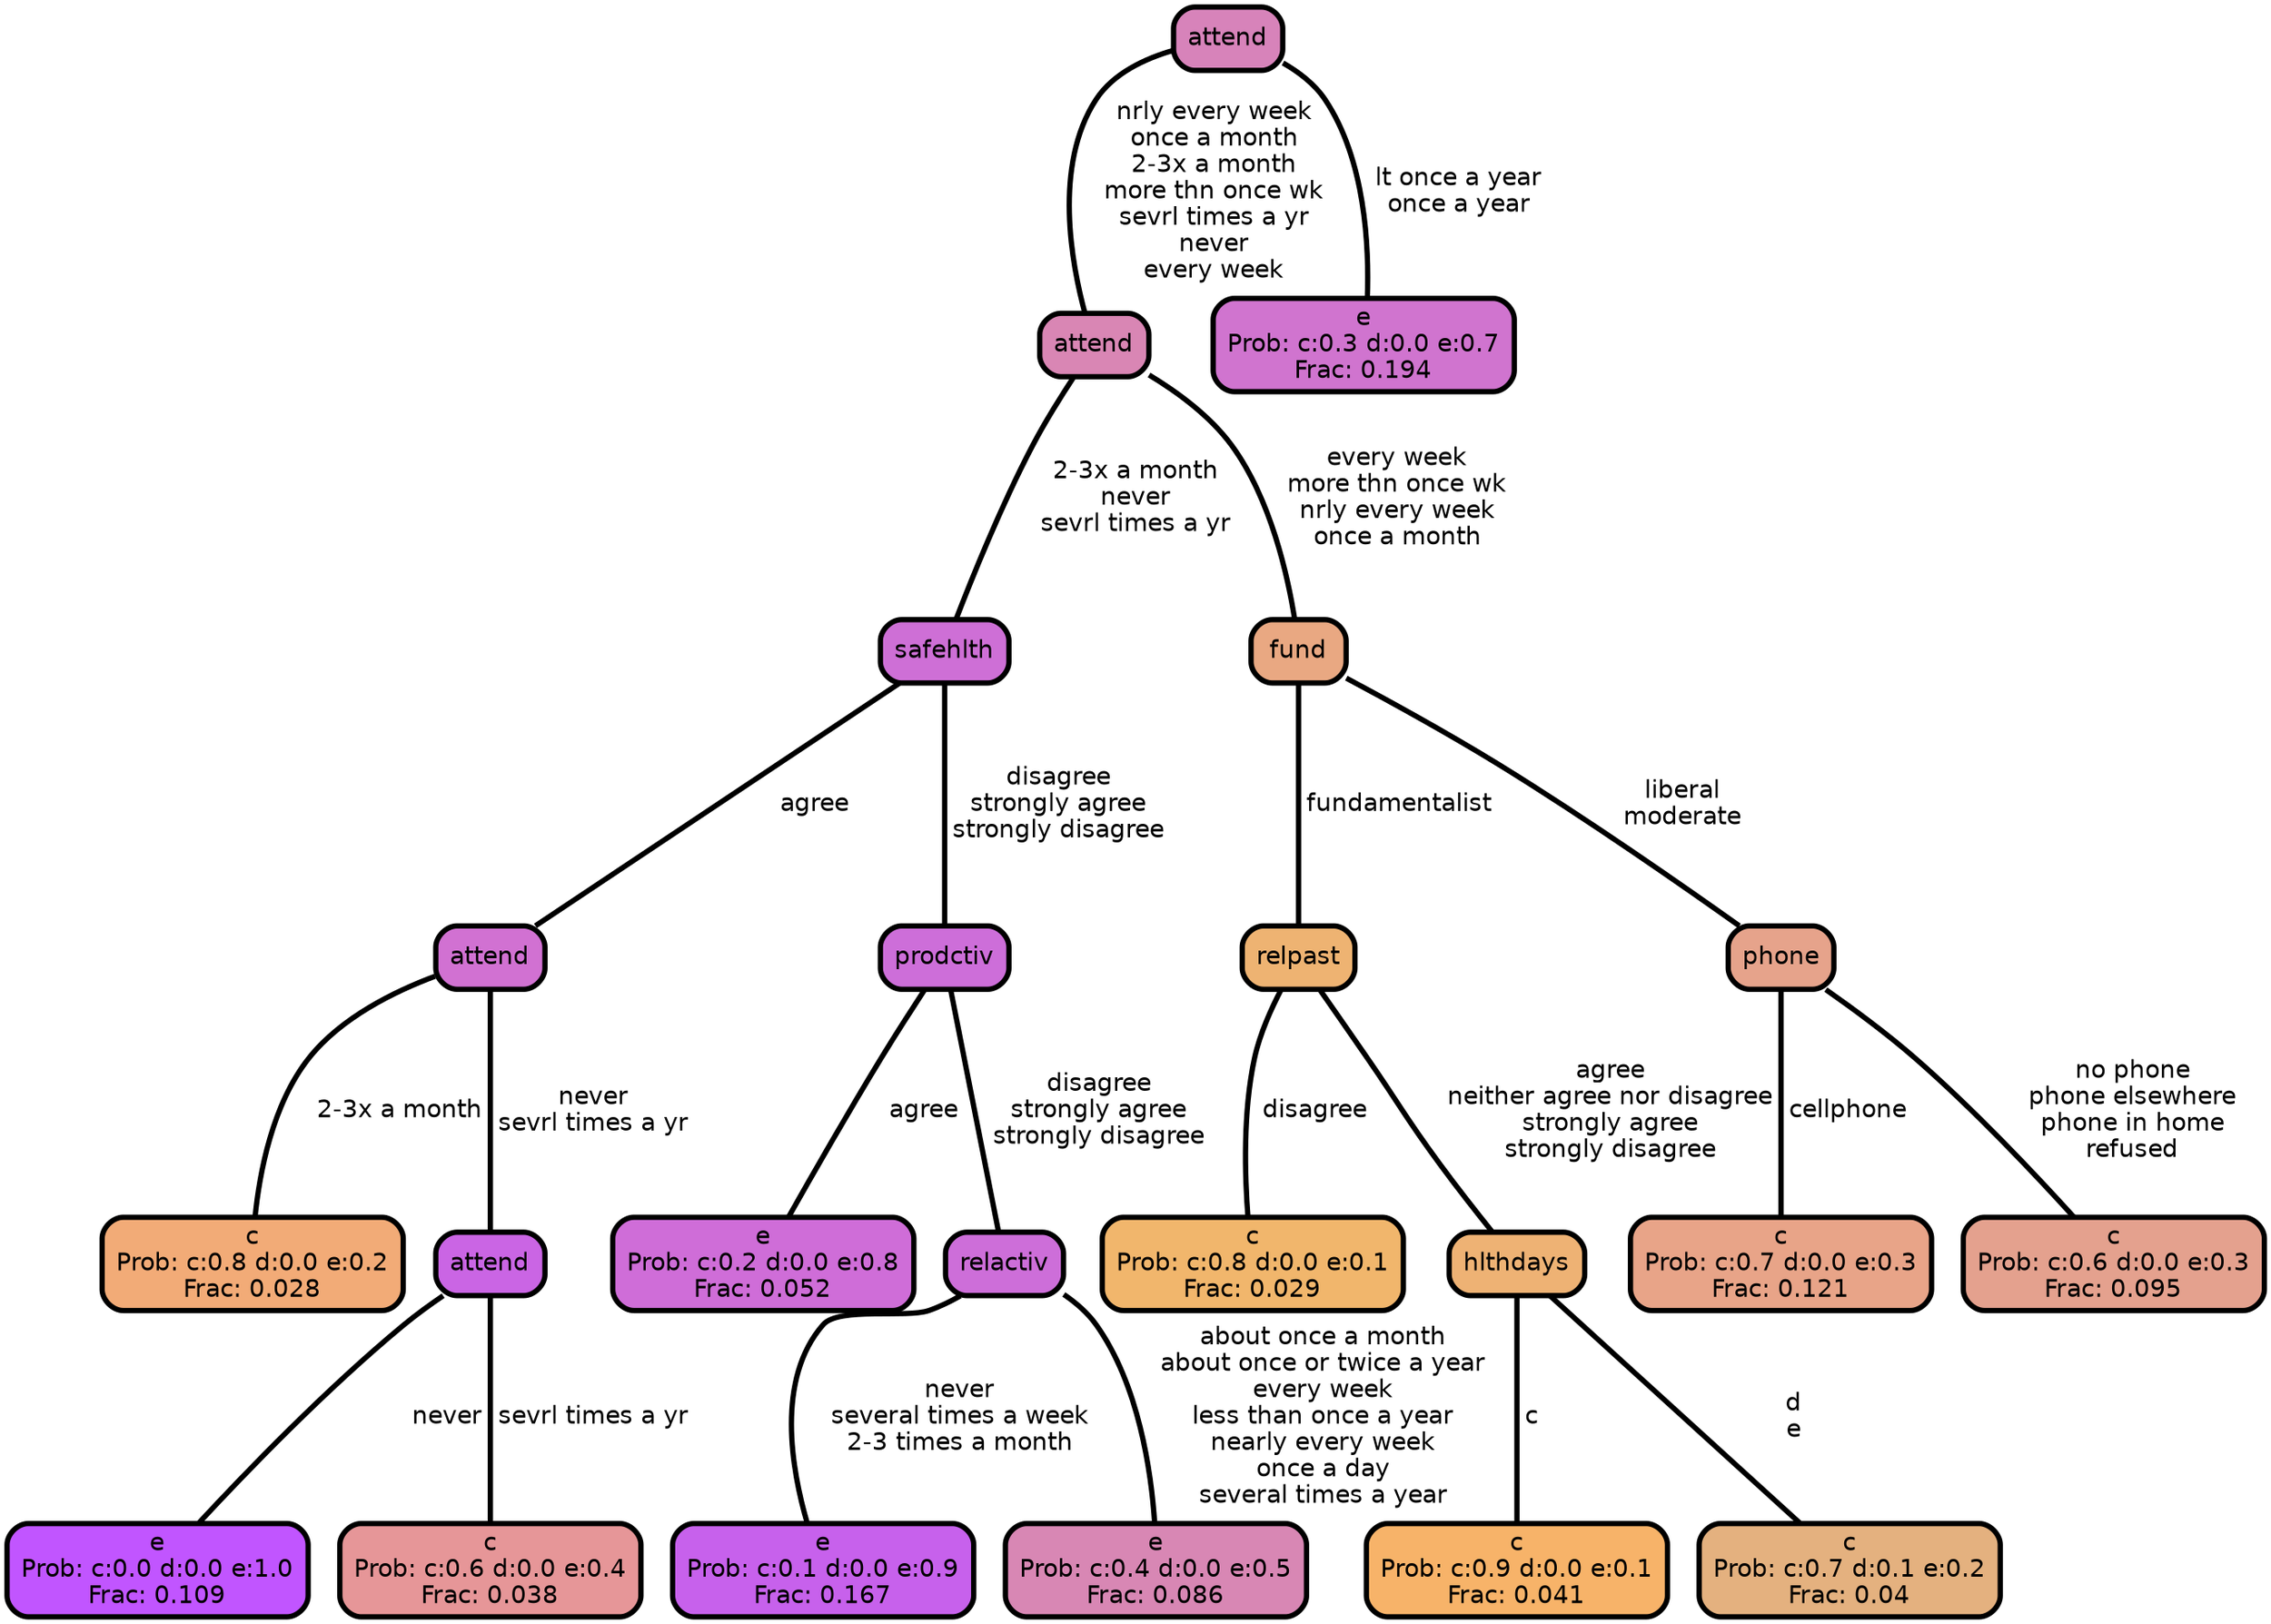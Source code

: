 graph Tree {
node [shape=box, style="filled, rounded",color="black",penwidth="3",fontcolor="black",                 fontname=helvetica] ;
graph [ranksep="0 equally", splines=straight,                 bgcolor=transparent, dpi=200] ;
edge [fontname=helvetica, color=black] ;
0 [label="c
Prob: c:0.8 d:0.0 e:0.2
Frac: 0.028", fillcolor="#f2ab77"] ;
1 [label="attend", fillcolor="#d171d2"] ;
2 [label="e
Prob: c:0.0 d:0.0 e:1.0
Frac: 0.109", fillcolor="#c155ff"] ;
3 [label="attend", fillcolor="#ca65e4"] ;
4 [label="c
Prob: c:0.6 d:0.0 e:0.4
Frac: 0.038", fillcolor="#e69698"] ;
5 [label="safehlth", fillcolor="#ce6fd6"] ;
6 [label="e
Prob: c:0.2 d:0.0 e:0.8
Frac: 0.052", fillcolor="#cf6dd8"] ;
7 [label="prodctiv", fillcolor="#cd6ed9"] ;
8 [label="e
Prob: c:0.1 d:0.0 e:0.9
Frac: 0.167", fillcolor="#c761ec"] ;
9 [label="relactiv", fillcolor="#cd6ed9"] ;
10 [label="e
Prob: c:0.4 d:0.0 e:0.5
Frac: 0.086", fillcolor="#d887b4"] ;
11 [label="attend", fillcolor="#d986b4"] ;
12 [label="c
Prob: c:0.8 d:0.0 e:0.1
Frac: 0.029", fillcolor="#f1b66c"] ;
13 [label="relpast", fillcolor="#eeb372"] ;
14 [label="c
Prob: c:0.9 d:0.0 e:0.1
Frac: 0.041", fillcolor="#f7b369"] ;
15 [label="hlthdays", fillcolor="#eeb274"] ;
16 [label="c
Prob: c:0.7 d:0.1 e:0.2
Frac: 0.04", fillcolor="#e4b17f"] ;
17 [label="fund", fillcolor="#e9a882"] ;
18 [label="c
Prob: c:0.7 d:0.0 e:0.3
Frac: 0.121", fillcolor="#e8a488"] ;
19 [label="phone", fillcolor="#e6a38b"] ;
20 [label="c
Prob: c:0.6 d:0.0 e:0.3
Frac: 0.095", fillcolor="#e4a18e"] ;
21 [label="attend", fillcolor="#d783ba"] ;
22 [label="e
Prob: c:0.3 d:0.0 e:0.7
Frac: 0.194", fillcolor="#d074cf"] ;
1 -- 0 [label=" 2-3x a month",penwidth=3] ;
1 -- 3 [label=" never\n sevrl times a yr",penwidth=3] ;
3 -- 2 [label=" never",penwidth=3] ;
3 -- 4 [label=" sevrl times a yr",penwidth=3] ;
5 -- 1 [label=" agree",penwidth=3] ;
5 -- 7 [label=" disagree\n strongly agree\n strongly disagree",penwidth=3] ;
7 -- 6 [label=" agree",penwidth=3] ;
7 -- 9 [label=" disagree\n strongly agree\n strongly disagree",penwidth=3] ;
9 -- 8 [label=" never\n several times a week\n 2-3 times a month",penwidth=3] ;
9 -- 10 [label=" about once a month\n about once or twice a year\n every week\n less than once a year\n nearly every week\n once a day\n several times a year",penwidth=3] ;
11 -- 5 [label=" 2-3x a month\n never\n sevrl times a yr",penwidth=3] ;
11 -- 17 [label=" every week\n more thn once wk\n nrly every week\n once a month",penwidth=3] ;
13 -- 12 [label=" disagree",penwidth=3] ;
13 -- 15 [label=" agree\n neither agree nor disagree\n strongly agree\n strongly disagree",penwidth=3] ;
15 -- 14 [label=" c",penwidth=3] ;
15 -- 16 [label=" d\n e",penwidth=3] ;
17 -- 13 [label=" fundamentalist",penwidth=3] ;
17 -- 19 [label=" liberal\n moderate",penwidth=3] ;
19 -- 18 [label=" cellphone",penwidth=3] ;
19 -- 20 [label=" no phone\n phone elsewhere\n phone in home\n refused",penwidth=3] ;
21 -- 11 [label=" nrly every week\n once a month\n 2-3x a month\n more thn once wk\n sevrl times a yr\n never\n every week",penwidth=3] ;
21 -- 22 [label=" lt once a year\n once a year",penwidth=3] ;
{rank = same;}}